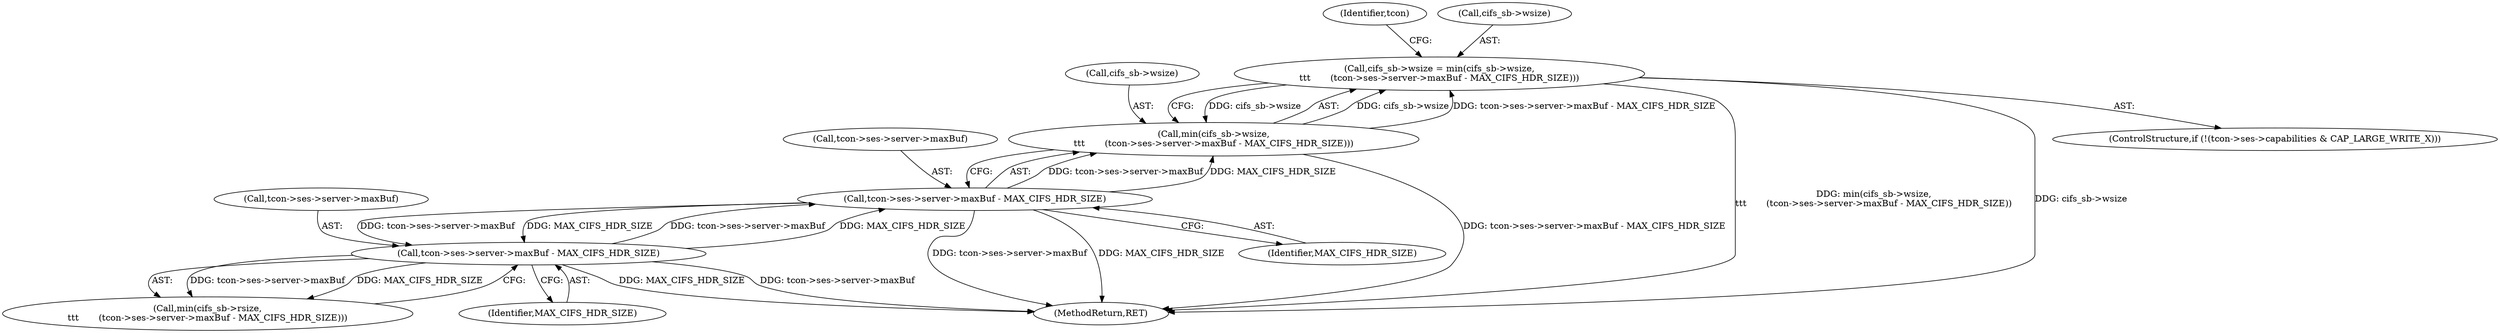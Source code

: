 digraph "0_linux_70945643722ffeac779d2529a348f99567fa5c33@integer" {
"1000434" [label="(Call,cifs_sb->wsize = min(cifs_sb->wsize,\n\t\t\t       (tcon->ses->server->maxBuf - MAX_CIFS_HDR_SIZE)))"];
"1000438" [label="(Call,min(cifs_sb->wsize,\n\t\t\t       (tcon->ses->server->maxBuf - MAX_CIFS_HDR_SIZE)))"];
"1000434" [label="(Call,cifs_sb->wsize = min(cifs_sb->wsize,\n\t\t\t       (tcon->ses->server->maxBuf - MAX_CIFS_HDR_SIZE)))"];
"1000442" [label="(Call,tcon->ses->server->maxBuf - MAX_CIFS_HDR_SIZE)"];
"1000468" [label="(Call,tcon->ses->server->maxBuf - MAX_CIFS_HDR_SIZE)"];
"1000439" [label="(Call,cifs_sb->wsize)"];
"1000442" [label="(Call,tcon->ses->server->maxBuf - MAX_CIFS_HDR_SIZE)"];
"1000456" [label="(Identifier,tcon)"];
"1000438" [label="(Call,min(cifs_sb->wsize,\n\t\t\t       (tcon->ses->server->maxBuf - MAX_CIFS_HDR_SIZE)))"];
"1000464" [label="(Call,min(cifs_sb->rsize,\n\t\t\t       (tcon->ses->server->maxBuf - MAX_CIFS_HDR_SIZE)))"];
"1000435" [label="(Call,cifs_sb->wsize)"];
"1000763" [label="(MethodReturn,RET)"];
"1000469" [label="(Call,tcon->ses->server->maxBuf)"];
"1000434" [label="(Call,cifs_sb->wsize = min(cifs_sb->wsize,\n\t\t\t       (tcon->ses->server->maxBuf - MAX_CIFS_HDR_SIZE)))"];
"1000425" [label="(ControlStructure,if (!(tcon->ses->capabilities & CAP_LARGE_WRITE_X)))"];
"1000443" [label="(Call,tcon->ses->server->maxBuf)"];
"1000476" [label="(Identifier,MAX_CIFS_HDR_SIZE)"];
"1000468" [label="(Call,tcon->ses->server->maxBuf - MAX_CIFS_HDR_SIZE)"];
"1000450" [label="(Identifier,MAX_CIFS_HDR_SIZE)"];
"1000434" -> "1000425"  [label="AST: "];
"1000434" -> "1000438"  [label="CFG: "];
"1000435" -> "1000434"  [label="AST: "];
"1000438" -> "1000434"  [label="AST: "];
"1000456" -> "1000434"  [label="CFG: "];
"1000434" -> "1000763"  [label="DDG: min(cifs_sb->wsize,\n\t\t\t       (tcon->ses->server->maxBuf - MAX_CIFS_HDR_SIZE))"];
"1000434" -> "1000763"  [label="DDG: cifs_sb->wsize"];
"1000438" -> "1000434"  [label="DDG: cifs_sb->wsize"];
"1000438" -> "1000434"  [label="DDG: tcon->ses->server->maxBuf - MAX_CIFS_HDR_SIZE"];
"1000434" -> "1000438"  [label="DDG: cifs_sb->wsize"];
"1000438" -> "1000442"  [label="CFG: "];
"1000439" -> "1000438"  [label="AST: "];
"1000442" -> "1000438"  [label="AST: "];
"1000438" -> "1000763"  [label="DDG: tcon->ses->server->maxBuf - MAX_CIFS_HDR_SIZE"];
"1000442" -> "1000438"  [label="DDG: tcon->ses->server->maxBuf"];
"1000442" -> "1000438"  [label="DDG: MAX_CIFS_HDR_SIZE"];
"1000442" -> "1000450"  [label="CFG: "];
"1000443" -> "1000442"  [label="AST: "];
"1000450" -> "1000442"  [label="AST: "];
"1000442" -> "1000763"  [label="DDG: tcon->ses->server->maxBuf"];
"1000442" -> "1000763"  [label="DDG: MAX_CIFS_HDR_SIZE"];
"1000468" -> "1000442"  [label="DDG: tcon->ses->server->maxBuf"];
"1000468" -> "1000442"  [label="DDG: MAX_CIFS_HDR_SIZE"];
"1000442" -> "1000468"  [label="DDG: tcon->ses->server->maxBuf"];
"1000442" -> "1000468"  [label="DDG: MAX_CIFS_HDR_SIZE"];
"1000468" -> "1000464"  [label="AST: "];
"1000468" -> "1000476"  [label="CFG: "];
"1000469" -> "1000468"  [label="AST: "];
"1000476" -> "1000468"  [label="AST: "];
"1000464" -> "1000468"  [label="CFG: "];
"1000468" -> "1000763"  [label="DDG: MAX_CIFS_HDR_SIZE"];
"1000468" -> "1000763"  [label="DDG: tcon->ses->server->maxBuf"];
"1000468" -> "1000464"  [label="DDG: tcon->ses->server->maxBuf"];
"1000468" -> "1000464"  [label="DDG: MAX_CIFS_HDR_SIZE"];
}
